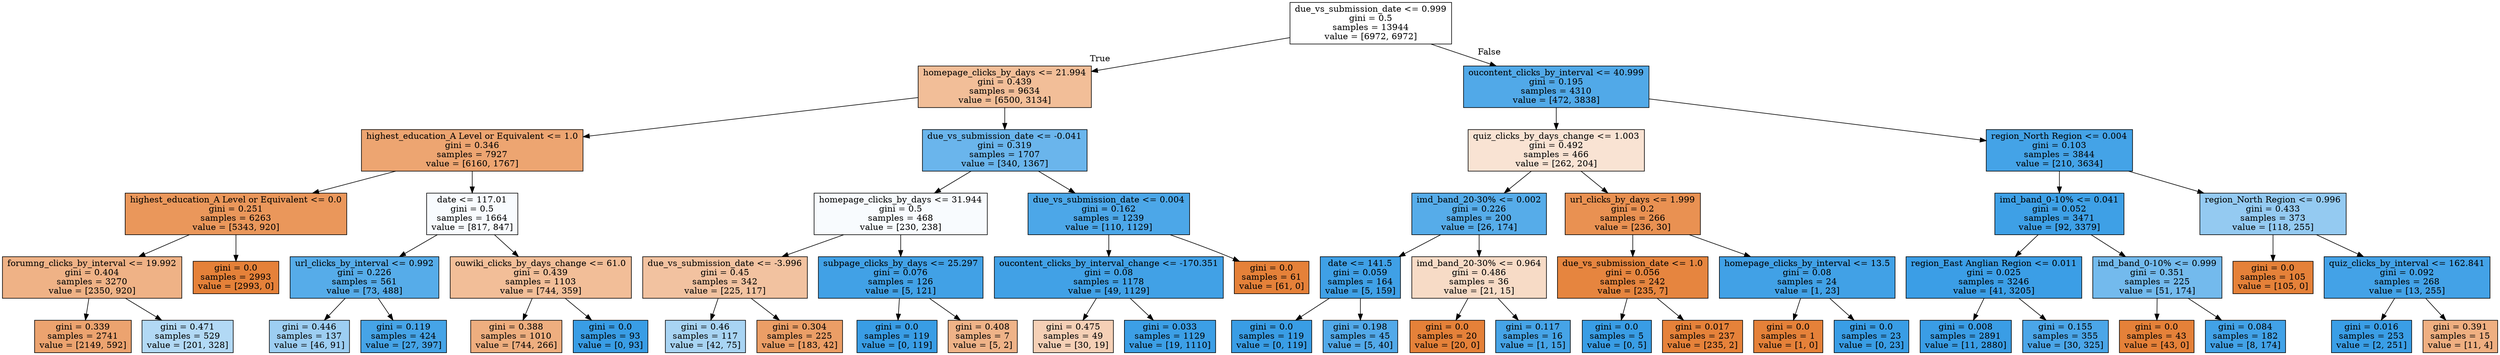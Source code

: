 digraph Tree {
node [shape=box, style="filled", color="black"] ;
0 [label="due_vs_submission_date <= 0.999\ngini = 0.5\nsamples = 13944\nvalue = [6972, 6972]", fillcolor="#e5813900"] ;
1 [label="homepage_clicks_by_days <= 21.994\ngini = 0.439\nsamples = 9634\nvalue = [6500, 3134]", fillcolor="#e5813984"] ;
0 -> 1 [labeldistance=2.5, labelangle=45, headlabel="True"] ;
2 [label="highest_education_A Level or Equivalent <= 1.0\ngini = 0.346\nsamples = 7927\nvalue = [6160, 1767]", fillcolor="#e58139b6"] ;
1 -> 2 ;
3 [label="highest_education_A Level or Equivalent <= 0.0\ngini = 0.251\nsamples = 6263\nvalue = [5343, 920]", fillcolor="#e58139d3"] ;
2 -> 3 ;
4 [label="forumng_clicks_by_interval <= 19.992\ngini = 0.404\nsamples = 3270\nvalue = [2350, 920]", fillcolor="#e581399b"] ;
3 -> 4 ;
5 [label="gini = 0.339\nsamples = 2741\nvalue = [2149, 592]", fillcolor="#e58139b9"] ;
4 -> 5 ;
6 [label="gini = 0.471\nsamples = 529\nvalue = [201, 328]", fillcolor="#399de563"] ;
4 -> 6 ;
7 [label="gini = 0.0\nsamples = 2993\nvalue = [2993, 0]", fillcolor="#e58139ff"] ;
3 -> 7 ;
8 [label="date <= 117.01\ngini = 0.5\nsamples = 1664\nvalue = [817, 847]", fillcolor="#399de509"] ;
2 -> 8 ;
9 [label="url_clicks_by_interval <= 0.992\ngini = 0.226\nsamples = 561\nvalue = [73, 488]", fillcolor="#399de5d9"] ;
8 -> 9 ;
10 [label="gini = 0.446\nsamples = 137\nvalue = [46, 91]", fillcolor="#399de57e"] ;
9 -> 10 ;
11 [label="gini = 0.119\nsamples = 424\nvalue = [27, 397]", fillcolor="#399de5ee"] ;
9 -> 11 ;
12 [label="ouwiki_clicks_by_days_change <= 61.0\ngini = 0.439\nsamples = 1103\nvalue = [744, 359]", fillcolor="#e5813984"] ;
8 -> 12 ;
13 [label="gini = 0.388\nsamples = 1010\nvalue = [744, 266]", fillcolor="#e58139a4"] ;
12 -> 13 ;
14 [label="gini = 0.0\nsamples = 93\nvalue = [0, 93]", fillcolor="#399de5ff"] ;
12 -> 14 ;
15 [label="due_vs_submission_date <= -0.041\ngini = 0.319\nsamples = 1707\nvalue = [340, 1367]", fillcolor="#399de5c0"] ;
1 -> 15 ;
16 [label="homepage_clicks_by_days <= 31.944\ngini = 0.5\nsamples = 468\nvalue = [230, 238]", fillcolor="#399de509"] ;
15 -> 16 ;
17 [label="due_vs_submission_date <= -3.996\ngini = 0.45\nsamples = 342\nvalue = [225, 117]", fillcolor="#e581397a"] ;
16 -> 17 ;
18 [label="gini = 0.46\nsamples = 117\nvalue = [42, 75]", fillcolor="#399de570"] ;
17 -> 18 ;
19 [label="gini = 0.304\nsamples = 225\nvalue = [183, 42]", fillcolor="#e58139c4"] ;
17 -> 19 ;
20 [label="subpage_clicks_by_days <= 25.297\ngini = 0.076\nsamples = 126\nvalue = [5, 121]", fillcolor="#399de5f4"] ;
16 -> 20 ;
21 [label="gini = 0.0\nsamples = 119\nvalue = [0, 119]", fillcolor="#399de5ff"] ;
20 -> 21 ;
22 [label="gini = 0.408\nsamples = 7\nvalue = [5, 2]", fillcolor="#e5813999"] ;
20 -> 22 ;
23 [label="due_vs_submission_date <= 0.004\ngini = 0.162\nsamples = 1239\nvalue = [110, 1129]", fillcolor="#399de5e6"] ;
15 -> 23 ;
24 [label="oucontent_clicks_by_interval_change <= -170.351\ngini = 0.08\nsamples = 1178\nvalue = [49, 1129]", fillcolor="#399de5f4"] ;
23 -> 24 ;
25 [label="gini = 0.475\nsamples = 49\nvalue = [30, 19]", fillcolor="#e581395e"] ;
24 -> 25 ;
26 [label="gini = 0.033\nsamples = 1129\nvalue = [19, 1110]", fillcolor="#399de5fb"] ;
24 -> 26 ;
27 [label="gini = 0.0\nsamples = 61\nvalue = [61, 0]", fillcolor="#e58139ff"] ;
23 -> 27 ;
28 [label="oucontent_clicks_by_interval <= 40.999\ngini = 0.195\nsamples = 4310\nvalue = [472, 3838]", fillcolor="#399de5e0"] ;
0 -> 28 [labeldistance=2.5, labelangle=-45, headlabel="False"] ;
29 [label="quiz_clicks_by_days_change <= 1.003\ngini = 0.492\nsamples = 466\nvalue = [262, 204]", fillcolor="#e5813938"] ;
28 -> 29 ;
30 [label="imd_band_20-30% <= 0.002\ngini = 0.226\nsamples = 200\nvalue = [26, 174]", fillcolor="#399de5d9"] ;
29 -> 30 ;
31 [label="date <= 141.5\ngini = 0.059\nsamples = 164\nvalue = [5, 159]", fillcolor="#399de5f7"] ;
30 -> 31 ;
32 [label="gini = 0.0\nsamples = 119\nvalue = [0, 119]", fillcolor="#399de5ff"] ;
31 -> 32 ;
33 [label="gini = 0.198\nsamples = 45\nvalue = [5, 40]", fillcolor="#399de5df"] ;
31 -> 33 ;
34 [label="imd_band_20-30% <= 0.964\ngini = 0.486\nsamples = 36\nvalue = [21, 15]", fillcolor="#e5813949"] ;
30 -> 34 ;
35 [label="gini = 0.0\nsamples = 20\nvalue = [20, 0]", fillcolor="#e58139ff"] ;
34 -> 35 ;
36 [label="gini = 0.117\nsamples = 16\nvalue = [1, 15]", fillcolor="#399de5ee"] ;
34 -> 36 ;
37 [label="url_clicks_by_days <= 1.999\ngini = 0.2\nsamples = 266\nvalue = [236, 30]", fillcolor="#e58139df"] ;
29 -> 37 ;
38 [label="due_vs_submission_date <= 1.0\ngini = 0.056\nsamples = 242\nvalue = [235, 7]", fillcolor="#e58139f7"] ;
37 -> 38 ;
39 [label="gini = 0.0\nsamples = 5\nvalue = [0, 5]", fillcolor="#399de5ff"] ;
38 -> 39 ;
40 [label="gini = 0.017\nsamples = 237\nvalue = [235, 2]", fillcolor="#e58139fd"] ;
38 -> 40 ;
41 [label="homepage_clicks_by_interval <= 13.5\ngini = 0.08\nsamples = 24\nvalue = [1, 23]", fillcolor="#399de5f4"] ;
37 -> 41 ;
42 [label="gini = 0.0\nsamples = 1\nvalue = [1, 0]", fillcolor="#e58139ff"] ;
41 -> 42 ;
43 [label="gini = 0.0\nsamples = 23\nvalue = [0, 23]", fillcolor="#399de5ff"] ;
41 -> 43 ;
44 [label="region_North Region <= 0.004\ngini = 0.103\nsamples = 3844\nvalue = [210, 3634]", fillcolor="#399de5f0"] ;
28 -> 44 ;
45 [label="imd_band_0-10% <= 0.041\ngini = 0.052\nsamples = 3471\nvalue = [92, 3379]", fillcolor="#399de5f8"] ;
44 -> 45 ;
46 [label="region_East Anglian Region <= 0.011\ngini = 0.025\nsamples = 3246\nvalue = [41, 3205]", fillcolor="#399de5fc"] ;
45 -> 46 ;
47 [label="gini = 0.008\nsamples = 2891\nvalue = [11, 2880]", fillcolor="#399de5fe"] ;
46 -> 47 ;
48 [label="gini = 0.155\nsamples = 355\nvalue = [30, 325]", fillcolor="#399de5e7"] ;
46 -> 48 ;
49 [label="imd_band_0-10% <= 0.999\ngini = 0.351\nsamples = 225\nvalue = [51, 174]", fillcolor="#399de5b4"] ;
45 -> 49 ;
50 [label="gini = 0.0\nsamples = 43\nvalue = [43, 0]", fillcolor="#e58139ff"] ;
49 -> 50 ;
51 [label="gini = 0.084\nsamples = 182\nvalue = [8, 174]", fillcolor="#399de5f3"] ;
49 -> 51 ;
52 [label="region_North Region <= 0.996\ngini = 0.433\nsamples = 373\nvalue = [118, 255]", fillcolor="#399de589"] ;
44 -> 52 ;
53 [label="gini = 0.0\nsamples = 105\nvalue = [105, 0]", fillcolor="#e58139ff"] ;
52 -> 53 ;
54 [label="quiz_clicks_by_interval <= 162.841\ngini = 0.092\nsamples = 268\nvalue = [13, 255]", fillcolor="#399de5f2"] ;
52 -> 54 ;
55 [label="gini = 0.016\nsamples = 253\nvalue = [2, 251]", fillcolor="#399de5fd"] ;
54 -> 55 ;
56 [label="gini = 0.391\nsamples = 15\nvalue = [11, 4]", fillcolor="#e58139a2"] ;
54 -> 56 ;
}
